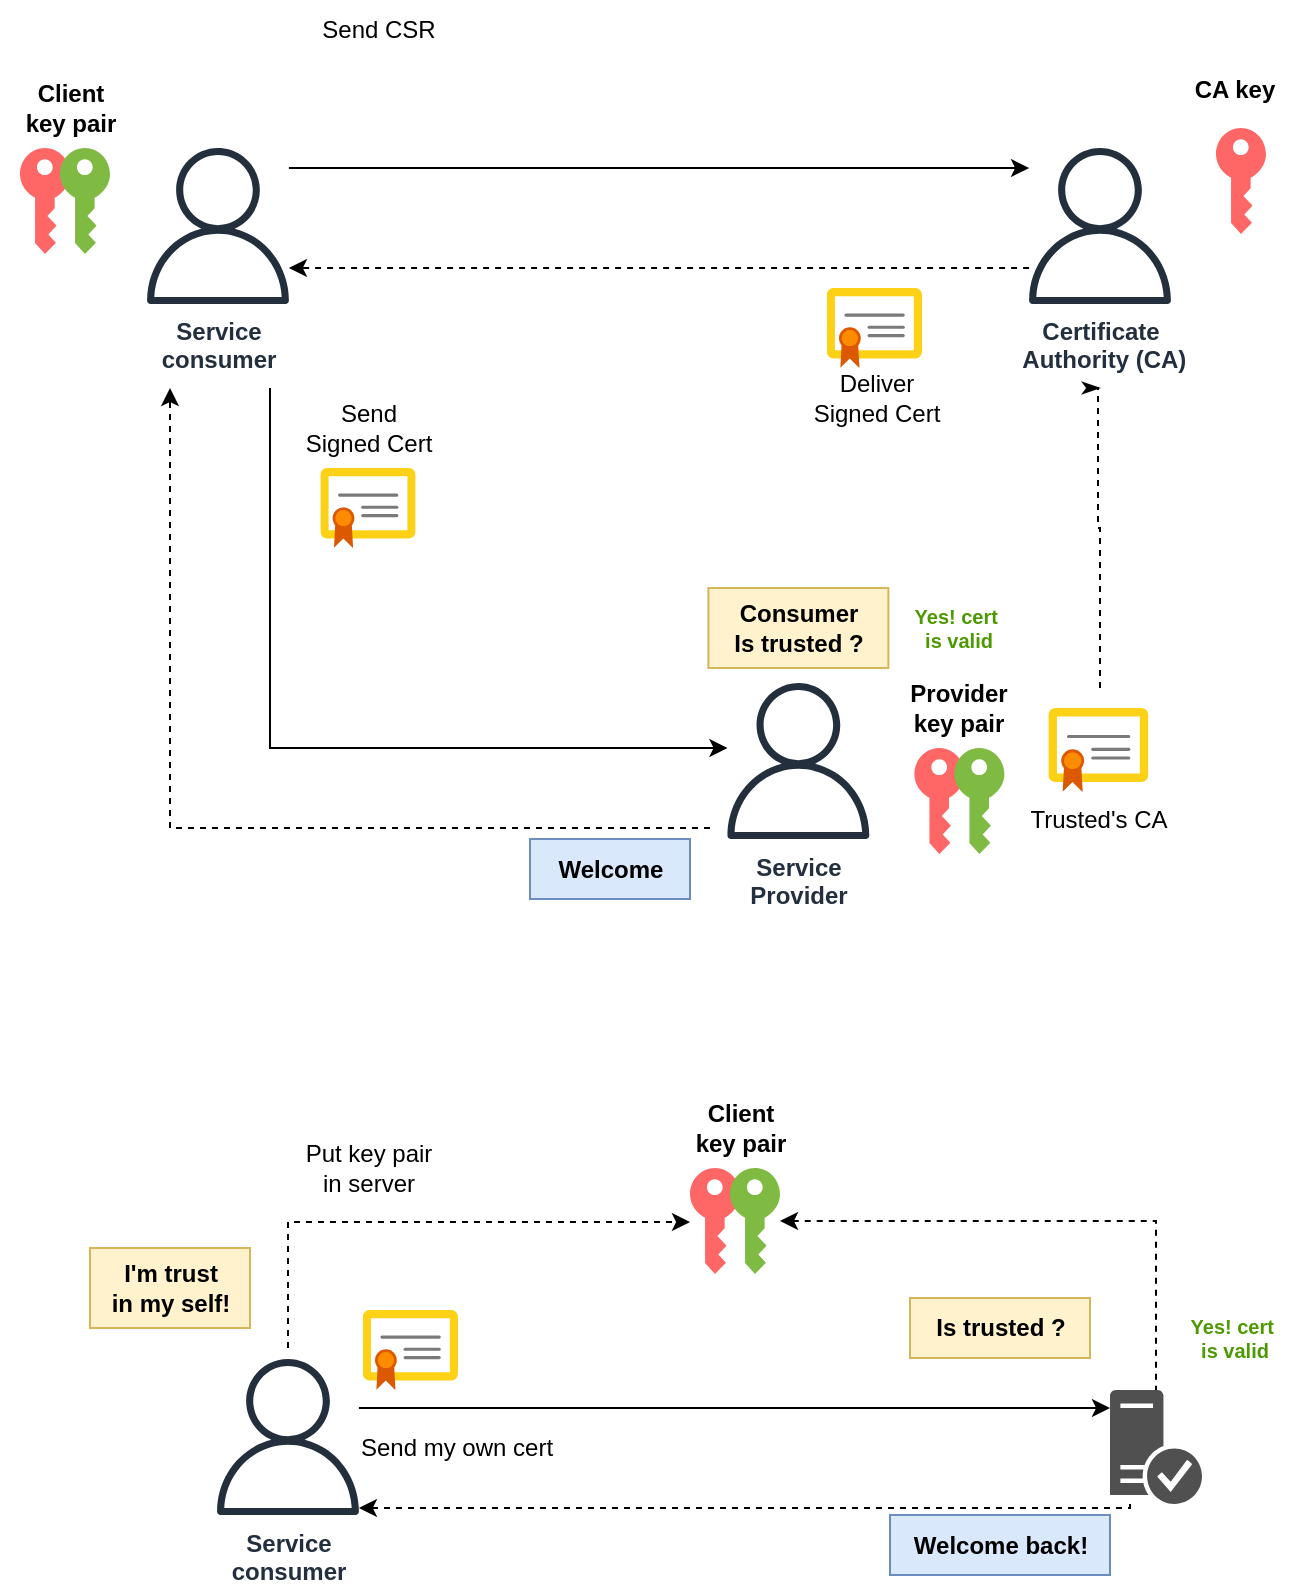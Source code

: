 <mxfile version="21.0.6" type="device"><diagram name="Página-1" id="fSLBUH27y5i40nEMERtF"><mxGraphModel dx="1195" dy="660" grid="1" gridSize="10" guides="1" tooltips="1" connect="1" arrows="1" fold="1" page="1" pageScale="1" pageWidth="827" pageHeight="1169" math="0" shadow="0"><root><mxCell id="0"/><mxCell id="1" parent="0"/><mxCell id="khoIHV9-hsGVJwXw0iqg-29" style="edgeStyle=orthogonalEdgeStyle;rounded=0;orthogonalLoop=1;jettySize=auto;html=1;" edge="1" parent="1" source="khoIHV9-hsGVJwXw0iqg-6" target="khoIHV9-hsGVJwXw0iqg-7"><mxGeometry relative="1" as="geometry"><Array as="points"><mxPoint x="360" y="370"/><mxPoint x="360" y="370"/></Array></mxGeometry></mxCell><mxCell id="khoIHV9-hsGVJwXw0iqg-35" style="edgeStyle=orthogonalEdgeStyle;rounded=0;orthogonalLoop=1;jettySize=auto;html=1;" edge="1" parent="1" target="khoIHV9-hsGVJwXw0iqg-8"><mxGeometry relative="1" as="geometry"><mxPoint x="170" y="480" as="sourcePoint"/><Array as="points"><mxPoint x="170" y="660"/></Array></mxGeometry></mxCell><mxCell id="khoIHV9-hsGVJwXw0iqg-6" value="&lt;b&gt;Service &lt;br&gt;consumer&lt;/b&gt;" style="sketch=0;outlineConnect=0;fontColor=#232F3E;gradientColor=none;fillColor=#232F3D;strokeColor=none;dashed=0;verticalLabelPosition=bottom;verticalAlign=top;align=center;html=1;fontSize=12;fontStyle=0;aspect=fixed;pointerEvents=1;shape=mxgraph.aws4.user;" vertex="1" parent="1"><mxGeometry x="105" y="360" width="78" height="78" as="geometry"/></mxCell><mxCell id="khoIHV9-hsGVJwXw0iqg-30" style="edgeStyle=orthogonalEdgeStyle;rounded=0;orthogonalLoop=1;jettySize=auto;html=1;dashed=1;" edge="1" parent="1" source="khoIHV9-hsGVJwXw0iqg-7" target="khoIHV9-hsGVJwXw0iqg-6"><mxGeometry relative="1" as="geometry"><Array as="points"><mxPoint x="380" y="420"/><mxPoint x="380" y="420"/></Array></mxGeometry></mxCell><mxCell id="khoIHV9-hsGVJwXw0iqg-7" value="&lt;b&gt;Certificate&lt;br&gt;&amp;nbsp;Authority (CA)&lt;/b&gt;" style="sketch=0;outlineConnect=0;fontColor=#232F3E;gradientColor=none;fillColor=#232F3D;strokeColor=none;dashed=0;verticalLabelPosition=bottom;verticalAlign=top;align=center;html=1;fontSize=12;fontStyle=0;aspect=fixed;pointerEvents=1;shape=mxgraph.aws4.user;" vertex="1" parent="1"><mxGeometry x="546" y="360" width="78" height="78" as="geometry"/></mxCell><mxCell id="khoIHV9-hsGVJwXw0iqg-41" style="edgeStyle=orthogonalEdgeStyle;rounded=0;orthogonalLoop=1;jettySize=auto;html=1;dashed=1;" edge="1" parent="1"><mxGeometry relative="1" as="geometry"><mxPoint x="390" y="700" as="sourcePoint"/><mxPoint x="120" y="480" as="targetPoint"/><Array as="points"><mxPoint x="120" y="700"/></Array></mxGeometry></mxCell><mxCell id="khoIHV9-hsGVJwXw0iqg-8" value="&lt;b&gt;Service &lt;br&gt;Provider&lt;/b&gt;" style="sketch=0;outlineConnect=0;fontColor=#232F3E;gradientColor=none;fillColor=#232F3D;strokeColor=none;dashed=0;verticalLabelPosition=bottom;verticalAlign=top;align=center;html=1;fontSize=12;fontStyle=0;aspect=fixed;pointerEvents=1;shape=mxgraph.aws4.user;" vertex="1" parent="1"><mxGeometry x="395.19" y="627.5" width="78" height="78" as="geometry"/></mxCell><mxCell id="khoIHV9-hsGVJwXw0iqg-10" value="" style="shape=image;html=1;verticalAlign=top;verticalLabelPosition=bottom;labelBackgroundColor=#ffffff;imageAspect=0;aspect=fixed;image=https://cdn3.iconfinder.com/data/icons/dompicon-glyph-file-format-2/256/file-csr-format-type-128.png" vertex="1" parent="1"><mxGeometry x="200" y="316" width="48" height="48" as="geometry"/></mxCell><mxCell id="khoIHV9-hsGVJwXw0iqg-11" value="" style="sketch=0;pointerEvents=1;shadow=0;dashed=0;html=1;strokeColor=none;labelPosition=center;verticalLabelPosition=bottom;verticalAlign=top;outlineConnect=0;align=center;shape=mxgraph.office.security.key_permissions;fillColor=#FF6666;" vertex="1" parent="1"><mxGeometry x="45" y="360" width="25" height="53" as="geometry"/></mxCell><mxCell id="khoIHV9-hsGVJwXw0iqg-33" style="edgeStyle=orthogonalEdgeStyle;rounded=0;orthogonalLoop=1;jettySize=auto;html=1;dashed=1;horizontal=1;endArrow=classicThin;endFill=1;" edge="1" parent="1"><mxGeometry relative="1" as="geometry"><mxPoint x="585" y="630" as="sourcePoint"/><mxPoint x="585" y="480" as="targetPoint"/><Array as="points"><mxPoint x="584" y="550"/></Array></mxGeometry></mxCell><mxCell id="khoIHV9-hsGVJwXw0iqg-16" value="Trusted's CA" style="sketch=0;aspect=fixed;html=1;points=[];align=center;image;fontSize=12;image=img/lib/mscae/Certificate.svg;" vertex="1" parent="1"><mxGeometry x="559.19" y="640" width="50" height="42" as="geometry"/></mxCell><mxCell id="khoIHV9-hsGVJwXw0iqg-19" value="" style="sketch=0;pointerEvents=1;shadow=0;dashed=0;html=1;strokeColor=none;labelPosition=center;verticalLabelPosition=bottom;verticalAlign=top;outlineConnect=0;align=center;shape=mxgraph.office.security.key_permissions;fillColor=#7FBA42;" vertex="1" parent="1"><mxGeometry x="65" y="360" width="25" height="53" as="geometry"/></mxCell><mxCell id="khoIHV9-hsGVJwXw0iqg-20" value="Client &lt;br&gt;key pair" style="text;html=1;align=center;verticalAlign=middle;resizable=0;points=[];autosize=1;strokeColor=none;fillColor=none;fontStyle=1" vertex="1" parent="1"><mxGeometry x="35" y="320" width="70" height="40" as="geometry"/></mxCell><mxCell id="khoIHV9-hsGVJwXw0iqg-21" value="" style="sketch=0;pointerEvents=1;shadow=0;dashed=0;html=1;strokeColor=none;labelPosition=center;verticalLabelPosition=bottom;verticalAlign=top;outlineConnect=0;align=center;shape=mxgraph.office.security.key_permissions;fillColor=#FF6666;" vertex="1" parent="1"><mxGeometry x="492.19" y="660" width="25" height="53" as="geometry"/></mxCell><mxCell id="khoIHV9-hsGVJwXw0iqg-22" value="" style="sketch=0;pointerEvents=1;shadow=0;dashed=0;html=1;strokeColor=none;labelPosition=center;verticalLabelPosition=bottom;verticalAlign=top;outlineConnect=0;align=center;shape=mxgraph.office.security.key_permissions;fillColor=#7FBA42;" vertex="1" parent="1"><mxGeometry x="512.19" y="660" width="25" height="53" as="geometry"/></mxCell><mxCell id="khoIHV9-hsGVJwXw0iqg-23" value="Provider&lt;br&gt;key pair" style="text;html=1;align=center;verticalAlign=middle;resizable=0;points=[];autosize=1;strokeColor=none;fillColor=none;fontStyle=1" vertex="1" parent="1"><mxGeometry x="479.19" y="620" width="70" height="40" as="geometry"/></mxCell><mxCell id="khoIHV9-hsGVJwXw0iqg-24" value="" style="sketch=0;pointerEvents=1;shadow=0;dashed=0;html=1;strokeColor=none;labelPosition=center;verticalLabelPosition=bottom;verticalAlign=top;outlineConnect=0;align=center;shape=mxgraph.office.security.key_permissions;fillColor=#FF6666;" vertex="1" parent="1"><mxGeometry x="643" y="350" width="25" height="53" as="geometry"/></mxCell><mxCell id="khoIHV9-hsGVJwXw0iqg-25" value="CA key" style="text;html=1;align=center;verticalAlign=middle;resizable=0;points=[];autosize=1;strokeColor=none;fillColor=none;fontStyle=1" vertex="1" parent="1"><mxGeometry x="622" y="316" width="60" height="30" as="geometry"/></mxCell><mxCell id="khoIHV9-hsGVJwXw0iqg-31" value="" style="sketch=0;aspect=fixed;html=1;points=[];align=center;image;fontSize=12;image=img/lib/mscae/Certificate.svg;" vertex="1" parent="1"><mxGeometry x="448.38" y="430" width="47.62" height="40" as="geometry"/></mxCell><mxCell id="khoIHV9-hsGVJwXw0iqg-34" value="&lt;b&gt;Consumer &lt;br&gt;Is trusted ?&lt;/b&gt;" style="text;html=1;align=center;verticalAlign=middle;resizable=0;points=[];autosize=1;strokeColor=#d6b656;fillColor=#fff2cc;" vertex="1" parent="1"><mxGeometry x="389.19" y="580" width="90" height="40" as="geometry"/></mxCell><mxCell id="khoIHV9-hsGVJwXw0iqg-36" value="" style="sketch=0;aspect=fixed;html=1;points=[];align=center;image;fontSize=12;image=img/lib/mscae/Certificate.svg;" vertex="1" parent="1"><mxGeometry x="195.19" y="520" width="47.62" height="40" as="geometry"/></mxCell><mxCell id="khoIHV9-hsGVJwXw0iqg-37" value="Send CSR" style="text;html=1;align=center;verticalAlign=middle;resizable=0;points=[];autosize=1;strokeColor=none;fillColor=none;" vertex="1" parent="1"><mxGeometry x="184" y="286" width="80" height="30" as="geometry"/></mxCell><mxCell id="khoIHV9-hsGVJwXw0iqg-38" value="Deliver &lt;br&gt;Signed Cert" style="text;html=1;align=center;verticalAlign=middle;resizable=0;points=[];autosize=1;strokeColor=none;fillColor=none;" vertex="1" parent="1"><mxGeometry x="428" y="465" width="90" height="40" as="geometry"/></mxCell><mxCell id="khoIHV9-hsGVJwXw0iqg-39" value="Send &lt;br&gt;Signed Cert" style="text;html=1;align=center;verticalAlign=middle;resizable=0;points=[];autosize=1;strokeColor=none;fillColor=none;" vertex="1" parent="1"><mxGeometry x="174" y="480" width="90" height="40" as="geometry"/></mxCell><mxCell id="khoIHV9-hsGVJwXw0iqg-42" value="Welcome" style="text;html=1;align=center;verticalAlign=middle;resizable=0;points=[];autosize=1;strokeColor=#6c8ebf;fillColor=#dae8fc;fontStyle=1" vertex="1" parent="1"><mxGeometry x="300" y="705.5" width="80" height="30" as="geometry"/></mxCell><mxCell id="khoIHV9-hsGVJwXw0iqg-43" value="Yes! cert&amp;nbsp;&lt;br style=&quot;font-size: 10px;&quot;&gt;is valid" style="text;html=1;align=center;verticalAlign=middle;resizable=0;points=[];autosize=1;fontColor=#4D9900;fontStyle=1;fontSize=10;" vertex="1" parent="1"><mxGeometry x="479.19" y="580" width="70" height="40" as="geometry"/></mxCell><mxCell id="khoIHV9-hsGVJwXw0iqg-52" style="rounded=0;orthogonalLoop=1;jettySize=auto;html=1;edgeStyle=orthogonalEdgeStyle;dashed=1;" edge="1" parent="1" target="khoIHV9-hsGVJwXw0iqg-46"><mxGeometry relative="1" as="geometry"><mxPoint x="330" y="920" as="targetPoint"/><mxPoint x="179" y="960" as="sourcePoint"/><Array as="points"><mxPoint x="179" y="897"/></Array></mxGeometry></mxCell><mxCell id="khoIHV9-hsGVJwXw0iqg-55" style="edgeStyle=orthogonalEdgeStyle;rounded=0;orthogonalLoop=1;jettySize=auto;html=1;" edge="1" parent="1" source="khoIHV9-hsGVJwXw0iqg-45" target="khoIHV9-hsGVJwXw0iqg-50"><mxGeometry relative="1" as="geometry"><Array as="points"><mxPoint x="310" y="990"/><mxPoint x="310" y="990"/></Array></mxGeometry></mxCell><mxCell id="khoIHV9-hsGVJwXw0iqg-45" value="&lt;b&gt;Service &lt;br&gt;consumer&lt;/b&gt;" style="sketch=0;outlineConnect=0;fontColor=#232F3E;gradientColor=none;fillColor=#232F3D;strokeColor=none;dashed=0;verticalLabelPosition=bottom;verticalAlign=top;align=center;html=1;fontSize=12;fontStyle=0;aspect=fixed;pointerEvents=1;shape=mxgraph.aws4.user;" vertex="1" parent="1"><mxGeometry x="140" y="965.5" width="78" height="78" as="geometry"/></mxCell><mxCell id="khoIHV9-hsGVJwXw0iqg-61" style="edgeStyle=orthogonalEdgeStyle;rounded=0;orthogonalLoop=1;jettySize=auto;html=1;dashed=1;" edge="1" parent="1" source="khoIHV9-hsGVJwXw0iqg-50" target="khoIHV9-hsGVJwXw0iqg-45"><mxGeometry relative="1" as="geometry"><Array as="points"><mxPoint x="600" y="1040"/></Array></mxGeometry></mxCell><mxCell id="khoIHV9-hsGVJwXw0iqg-50" value="" style="sketch=0;pointerEvents=1;shadow=0;dashed=0;html=1;strokeColor=none;fillColor=#505050;labelPosition=center;verticalLabelPosition=bottom;verticalAlign=top;outlineConnect=0;align=center;shape=mxgraph.office.security.trusted_application_server;" vertex="1" parent="1"><mxGeometry x="590" y="981" width="46" height="57" as="geometry"/></mxCell><mxCell id="khoIHV9-hsGVJwXw0iqg-51" value="&lt;b&gt;I'm trust &lt;br&gt;in my self!&lt;/b&gt;" style="text;html=1;align=center;verticalAlign=middle;resizable=0;points=[];autosize=1;strokeColor=#d6b656;fillColor=#fff2cc;" vertex="1" parent="1"><mxGeometry x="80" y="910" width="80" height="40" as="geometry"/></mxCell><mxCell id="khoIHV9-hsGVJwXw0iqg-53" value="" style="group" vertex="1" connectable="0" parent="1"><mxGeometry x="370" y="830" width="70" height="93" as="geometry"/></mxCell><mxCell id="khoIHV9-hsGVJwXw0iqg-46" value="" style="sketch=0;pointerEvents=1;shadow=0;dashed=0;html=1;strokeColor=none;labelPosition=center;verticalLabelPosition=bottom;verticalAlign=top;outlineConnect=0;align=center;shape=mxgraph.office.security.key_permissions;fillColor=#FF6666;" vertex="1" parent="khoIHV9-hsGVJwXw0iqg-53"><mxGeometry x="10" y="40" width="25" height="53" as="geometry"/></mxCell><mxCell id="khoIHV9-hsGVJwXw0iqg-47" value="" style="sketch=0;pointerEvents=1;shadow=0;dashed=0;html=1;strokeColor=none;labelPosition=center;verticalLabelPosition=bottom;verticalAlign=top;outlineConnect=0;align=center;shape=mxgraph.office.security.key_permissions;fillColor=#7FBA42;" vertex="1" parent="khoIHV9-hsGVJwXw0iqg-53"><mxGeometry x="30" y="40" width="25" height="53" as="geometry"/></mxCell><mxCell id="khoIHV9-hsGVJwXw0iqg-48" value="Client &lt;br&gt;key pair" style="text;html=1;align=center;verticalAlign=middle;resizable=0;points=[];autosize=1;strokeColor=none;fillColor=none;fontStyle=1" vertex="1" parent="khoIHV9-hsGVJwXw0iqg-53"><mxGeometry width="70" height="40" as="geometry"/></mxCell><mxCell id="khoIHV9-hsGVJwXw0iqg-54" style="edgeStyle=orthogonalEdgeStyle;rounded=0;orthogonalLoop=1;jettySize=auto;html=1;dashed=1;startArrow=classic;startFill=1;endArrow=none;endFill=0;" edge="1" parent="1" source="khoIHV9-hsGVJwXw0iqg-47" target="khoIHV9-hsGVJwXw0iqg-50"><mxGeometry relative="1" as="geometry"/></mxCell><mxCell id="khoIHV9-hsGVJwXw0iqg-56" value="Put key pair&lt;br&gt;in server" style="text;html=1;align=center;verticalAlign=middle;resizable=0;points=[];autosize=1;strokeColor=none;fillColor=none;" vertex="1" parent="1"><mxGeometry x="174" y="850" width="90" height="40" as="geometry"/></mxCell><mxCell id="khoIHV9-hsGVJwXw0iqg-57" value="" style="sketch=0;aspect=fixed;html=1;points=[];align=center;image;fontSize=12;image=img/lib/mscae/Certificate.svg;" vertex="1" parent="1"><mxGeometry x="216.38" y="941" width="47.62" height="40" as="geometry"/></mxCell><mxCell id="khoIHV9-hsGVJwXw0iqg-58" value="Send my own cert" style="text;html=1;align=center;verticalAlign=middle;resizable=0;points=[];autosize=1;strokeColor=none;fillColor=none;" vertex="1" parent="1"><mxGeometry x="203" y="994.5" width="120" height="30" as="geometry"/></mxCell><mxCell id="khoIHV9-hsGVJwXw0iqg-59" value="&lt;b&gt;Is trusted ?&lt;/b&gt;" style="text;html=1;align=center;verticalAlign=middle;resizable=0;points=[];autosize=1;strokeColor=#d6b656;fillColor=#fff2cc;" vertex="1" parent="1"><mxGeometry x="490" y="935" width="90" height="30" as="geometry"/></mxCell><mxCell id="khoIHV9-hsGVJwXw0iqg-60" value="Yes! cert&amp;nbsp;&lt;br style=&quot;font-size: 10px;&quot;&gt;is valid" style="text;html=1;align=center;verticalAlign=middle;resizable=0;points=[];autosize=1;fontColor=#4D9900;fontStyle=1;fontSize=10;" vertex="1" parent="1"><mxGeometry x="617" y="935" width="70" height="40" as="geometry"/></mxCell><mxCell id="khoIHV9-hsGVJwXw0iqg-62" value="Welcome back!" style="text;html=1;align=center;verticalAlign=middle;resizable=0;points=[];autosize=1;strokeColor=#6c8ebf;fillColor=#dae8fc;fontStyle=1" vertex="1" parent="1"><mxGeometry x="480" y="1043.5" width="110" height="30" as="geometry"/></mxCell></root></mxGraphModel></diagram></mxfile>